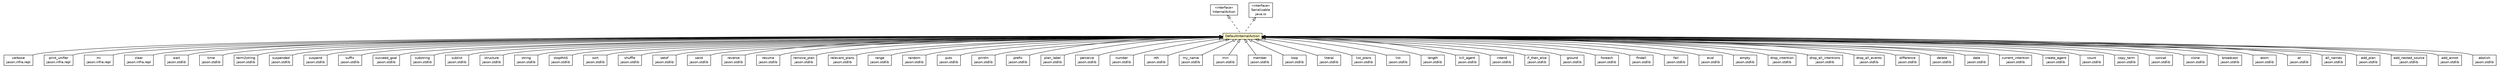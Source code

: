 #!/usr/local/bin/dot
#
# Class diagram 
# Generated by UMLGraph version R5_6_6-1-g9240c4 (http://www.umlgraph.org/)
#

digraph G {
	edge [fontname="Helvetica",fontsize=10,labelfontname="Helvetica",labelfontsize=10];
	node [fontname="Helvetica",fontsize=10,shape=plaintext];
	nodesep=0.25;
	ranksep=0.5;
	// jason.asSemantics.InternalAction
	c18278 [label=<<table title="jason.asSemantics.InternalAction" border="0" cellborder="1" cellspacing="0" cellpadding="2" port="p" href="./InternalAction.html">
		<tr><td><table border="0" cellspacing="0" cellpadding="1">
<tr><td align="center" balign="center"> &#171;interface&#187; </td></tr>
<tr><td align="center" balign="center"> InternalAction </td></tr>
		</table></td></tr>
		</table>>, URL="./InternalAction.html", fontname="Helvetica", fontcolor="black", fontsize=10.0];
	// jason.asSemantics.DefaultInternalAction
	c18285 [label=<<table title="jason.asSemantics.DefaultInternalAction" border="0" cellborder="1" cellspacing="0" cellpadding="2" port="p" bgcolor="lemonChiffon" href="./DefaultInternalAction.html">
		<tr><td><table border="0" cellspacing="0" cellpadding="1">
<tr><td align="center" balign="center"> DefaultInternalAction </td></tr>
		</table></td></tr>
		</table>>, URL="./DefaultInternalAction.html", fontname="Helvetica", fontcolor="black", fontsize=10.0];
	// jason.infra.repl.verbose
	c18416 [label=<<table title="jason.infra.repl.verbose" border="0" cellborder="1" cellspacing="0" cellpadding="2" port="p" href="../infra/repl/verbose.html">
		<tr><td><table border="0" cellspacing="0" cellpadding="1">
<tr><td align="center" balign="center"> verbose </td></tr>
<tr><td align="center" balign="center"> jason.infra.repl </td></tr>
		</table></td></tr>
		</table>>, URL="../infra/repl/verbose.html", fontname="Helvetica", fontcolor="black", fontsize=10.0];
	// jason.infra.repl.print_unifier
	c18417 [label=<<table title="jason.infra.repl.print_unifier" border="0" cellborder="1" cellspacing="0" cellpadding="2" port="p" href="../infra/repl/print_unifier.html">
		<tr><td><table border="0" cellspacing="0" cellpadding="1">
<tr><td align="center" balign="center"> print_unifier </td></tr>
<tr><td align="center" balign="center"> jason.infra.repl </td></tr>
		</table></td></tr>
		</table>>, URL="../infra/repl/print_unifier.html", fontname="Helvetica", fontcolor="black", fontsize=10.0];
	// jason.infra.repl.mi
	c18418 [label=<<table title="jason.infra.repl.mi" border="0" cellborder="1" cellspacing="0" cellpadding="2" port="p" href="../infra/repl/mi.html">
		<tr><td><table border="0" cellspacing="0" cellpadding="1">
<tr><td align="center" balign="center"> mi </td></tr>
<tr><td align="center" balign="center"> jason.infra.repl </td></tr>
		</table></td></tr>
		</table>>, URL="../infra/repl/mi.html", fontname="Helvetica", fontcolor="black", fontsize=10.0];
	// jason.infra.repl.clear
	c18419 [label=<<table title="jason.infra.repl.clear" border="0" cellborder="1" cellspacing="0" cellpadding="2" port="p" href="../infra/repl/clear.html">
		<tr><td><table border="0" cellspacing="0" cellpadding="1">
<tr><td align="center" balign="center"> clear </td></tr>
<tr><td align="center" balign="center"> jason.infra.repl </td></tr>
		</table></td></tr>
		</table>>, URL="../infra/repl/clear.html", fontname="Helvetica", fontcolor="black", fontsize=10.0];
	// jason.stdlib.wait
	c18448 [label=<<table title="jason.stdlib.wait" border="0" cellborder="1" cellspacing="0" cellpadding="2" port="p" href="../stdlib/wait.html">
		<tr><td><table border="0" cellspacing="0" cellpadding="1">
<tr><td align="center" balign="center"> wait </td></tr>
<tr><td align="center" balign="center"> jason.stdlib </td></tr>
		</table></td></tr>
		</table>>, URL="../stdlib/wait.html", fontname="Helvetica", fontcolor="black", fontsize=10.0];
	// jason.stdlib.time
	c18450 [label=<<table title="jason.stdlib.time" border="0" cellborder="1" cellspacing="0" cellpadding="2" port="p" href="../stdlib/time.html">
		<tr><td><table border="0" cellspacing="0" cellpadding="1">
<tr><td align="center" balign="center"> time </td></tr>
<tr><td align="center" balign="center"> jason.stdlib </td></tr>
		</table></td></tr>
		</table>>, URL="../stdlib/time.html", fontname="Helvetica", fontcolor="black", fontsize=10.0];
	// jason.stdlib.term2string
	c18451 [label=<<table title="jason.stdlib.term2string" border="0" cellborder="1" cellspacing="0" cellpadding="2" port="p" href="../stdlib/term2string.html">
		<tr><td><table border="0" cellspacing="0" cellpadding="1">
<tr><td align="center" balign="center"> term2string </td></tr>
<tr><td align="center" balign="center"> jason.stdlib </td></tr>
		</table></td></tr>
		</table>>, URL="../stdlib/term2string.html", fontname="Helvetica", fontcolor="black", fontsize=10.0];
	// jason.stdlib.suspended
	c18452 [label=<<table title="jason.stdlib.suspended" border="0" cellborder="1" cellspacing="0" cellpadding="2" port="p" href="../stdlib/suspended.html">
		<tr><td><table border="0" cellspacing="0" cellpadding="1">
<tr><td align="center" balign="center"> suspended </td></tr>
<tr><td align="center" balign="center"> jason.stdlib </td></tr>
		</table></td></tr>
		</table>>, URL="../stdlib/suspended.html", fontname="Helvetica", fontcolor="black", fontsize=10.0];
	// jason.stdlib.suspend
	c18453 [label=<<table title="jason.stdlib.suspend" border="0" cellborder="1" cellspacing="0" cellpadding="2" port="p" href="../stdlib/suspend.html">
		<tr><td><table border="0" cellspacing="0" cellpadding="1">
<tr><td align="center" balign="center"> suspend </td></tr>
<tr><td align="center" balign="center"> jason.stdlib </td></tr>
		</table></td></tr>
		</table>>, URL="../stdlib/suspend.html", fontname="Helvetica", fontcolor="black", fontsize=10.0];
	// jason.stdlib.suffix
	c18454 [label=<<table title="jason.stdlib.suffix" border="0" cellborder="1" cellspacing="0" cellpadding="2" port="p" href="../stdlib/suffix.html">
		<tr><td><table border="0" cellspacing="0" cellpadding="1">
<tr><td align="center" balign="center"> suffix </td></tr>
<tr><td align="center" balign="center"> jason.stdlib </td></tr>
		</table></td></tr>
		</table>>, URL="../stdlib/suffix.html", fontname="Helvetica", fontcolor="black", fontsize=10.0];
	// jason.stdlib.succeed_goal
	c18455 [label=<<table title="jason.stdlib.succeed_goal" border="0" cellborder="1" cellspacing="0" cellpadding="2" port="p" href="../stdlib/succeed_goal.html">
		<tr><td><table border="0" cellspacing="0" cellpadding="1">
<tr><td align="center" balign="center"> succeed_goal </td></tr>
<tr><td align="center" balign="center"> jason.stdlib </td></tr>
		</table></td></tr>
		</table>>, URL="../stdlib/succeed_goal.html", fontname="Helvetica", fontcolor="black", fontsize=10.0];
	// jason.stdlib.substring
	c18456 [label=<<table title="jason.stdlib.substring" border="0" cellborder="1" cellspacing="0" cellpadding="2" port="p" href="../stdlib/substring.html">
		<tr><td><table border="0" cellspacing="0" cellpadding="1">
<tr><td align="center" balign="center"> substring </td></tr>
<tr><td align="center" balign="center"> jason.stdlib </td></tr>
		</table></td></tr>
		</table>>, URL="../stdlib/substring.html", fontname="Helvetica", fontcolor="black", fontsize=10.0];
	// jason.stdlib.sublist
	c18457 [label=<<table title="jason.stdlib.sublist" border="0" cellborder="1" cellspacing="0" cellpadding="2" port="p" href="../stdlib/sublist.html">
		<tr><td><table border="0" cellspacing="0" cellpadding="1">
<tr><td align="center" balign="center"> sublist </td></tr>
<tr><td align="center" balign="center"> jason.stdlib </td></tr>
		</table></td></tr>
		</table>>, URL="../stdlib/sublist.html", fontname="Helvetica", fontcolor="black", fontsize=10.0];
	// jason.stdlib.structure
	c18458 [label=<<table title="jason.stdlib.structure" border="0" cellborder="1" cellspacing="0" cellpadding="2" port="p" href="../stdlib/structure.html">
		<tr><td><table border="0" cellspacing="0" cellpadding="1">
<tr><td align="center" balign="center"> structure </td></tr>
<tr><td align="center" balign="center"> jason.stdlib </td></tr>
		</table></td></tr>
		</table>>, URL="../stdlib/structure.html", fontname="Helvetica", fontcolor="black", fontsize=10.0];
	// jason.stdlib.string
	c18459 [label=<<table title="jason.stdlib.string" border="0" cellborder="1" cellspacing="0" cellpadding="2" port="p" href="../stdlib/string.html">
		<tr><td><table border="0" cellspacing="0" cellpadding="1">
<tr><td align="center" balign="center"> string </td></tr>
<tr><td align="center" balign="center"> jason.stdlib </td></tr>
		</table></td></tr>
		</table>>, URL="../stdlib/string.html", fontname="Helvetica", fontcolor="black", fontsize=10.0];
	// jason.stdlib.stopMAS
	c18460 [label=<<table title="jason.stdlib.stopMAS" border="0" cellborder="1" cellspacing="0" cellpadding="2" port="p" href="../stdlib/stopMAS.html">
		<tr><td><table border="0" cellspacing="0" cellpadding="1">
<tr><td align="center" balign="center"> stopMAS </td></tr>
<tr><td align="center" balign="center"> jason.stdlib </td></tr>
		</table></td></tr>
		</table>>, URL="../stdlib/stopMAS.html", fontname="Helvetica", fontcolor="black", fontsize=10.0];
	// jason.stdlib.sort
	c18461 [label=<<table title="jason.stdlib.sort" border="0" cellborder="1" cellspacing="0" cellpadding="2" port="p" href="../stdlib/sort.html">
		<tr><td><table border="0" cellspacing="0" cellpadding="1">
<tr><td align="center" balign="center"> sort </td></tr>
<tr><td align="center" balign="center"> jason.stdlib </td></tr>
		</table></td></tr>
		</table>>, URL="../stdlib/sort.html", fontname="Helvetica", fontcolor="black", fontsize=10.0];
	// jason.stdlib.shuffle
	c18462 [label=<<table title="jason.stdlib.shuffle" border="0" cellborder="1" cellspacing="0" cellpadding="2" port="p" href="../stdlib/shuffle.html">
		<tr><td><table border="0" cellspacing="0" cellpadding="1">
<tr><td align="center" balign="center"> shuffle </td></tr>
<tr><td align="center" balign="center"> jason.stdlib </td></tr>
		</table></td></tr>
		</table>>, URL="../stdlib/shuffle.html", fontname="Helvetica", fontcolor="black", fontsize=10.0];
	// jason.stdlib.setof
	c18463 [label=<<table title="jason.stdlib.setof" border="0" cellborder="1" cellspacing="0" cellpadding="2" port="p" href="../stdlib/setof.html">
		<tr><td><table border="0" cellspacing="0" cellpadding="1">
<tr><td align="center" balign="center"> setof </td></tr>
<tr><td align="center" balign="center"> jason.stdlib </td></tr>
		</table></td></tr>
		</table>>, URL="../stdlib/setof.html", fontname="Helvetica", fontcolor="black", fontsize=10.0];
	// jason.stdlib.send
	c18464 [label=<<table title="jason.stdlib.send" border="0" cellborder="1" cellspacing="0" cellpadding="2" port="p" href="../stdlib/send.html">
		<tr><td><table border="0" cellspacing="0" cellpadding="1">
<tr><td align="center" balign="center"> send </td></tr>
<tr><td align="center" balign="center"> jason.stdlib </td></tr>
		</table></td></tr>
		</table>>, URL="../stdlib/send.html", fontname="Helvetica", fontcolor="black", fontsize=10.0];
	// jason.stdlib.reverse
	c18465 [label=<<table title="jason.stdlib.reverse" border="0" cellborder="1" cellspacing="0" cellpadding="2" port="p" href="../stdlib/reverse.html">
		<tr><td><table border="0" cellspacing="0" cellpadding="1">
<tr><td align="center" balign="center"> reverse </td></tr>
<tr><td align="center" balign="center"> jason.stdlib </td></tr>
		</table></td></tr>
		</table>>, URL="../stdlib/reverse.html", fontname="Helvetica", fontcolor="black", fontsize=10.0];
	// jason.stdlib.resume
	c18466 [label=<<table title="jason.stdlib.resume" border="0" cellborder="1" cellspacing="0" cellpadding="2" port="p" href="../stdlib/resume.html">
		<tr><td><table border="0" cellspacing="0" cellpadding="1">
<tr><td align="center" balign="center"> resume </td></tr>
<tr><td align="center" balign="center"> jason.stdlib </td></tr>
		</table></td></tr>
		</table>>, URL="../stdlib/resume.html", fontname="Helvetica", fontcolor="black", fontsize=10.0];
	// jason.stdlib.remove_plan
	c18467 [label=<<table title="jason.stdlib.remove_plan" border="0" cellborder="1" cellspacing="0" cellpadding="2" port="p" href="../stdlib/remove_plan.html">
		<tr><td><table border="0" cellspacing="0" cellpadding="1">
<tr><td align="center" balign="center"> remove_plan </td></tr>
<tr><td align="center" balign="center"> jason.stdlib </td></tr>
		</table></td></tr>
		</table>>, URL="../stdlib/remove_plan.html", fontname="Helvetica", fontcolor="black", fontsize=10.0];
	// jason.stdlib.relevant_plans
	c18468 [label=<<table title="jason.stdlib.relevant_plans" border="0" cellborder="1" cellspacing="0" cellpadding="2" port="p" href="../stdlib/relevant_plans.html">
		<tr><td><table border="0" cellspacing="0" cellpadding="1">
<tr><td align="center" balign="center"> relevant_plans </td></tr>
<tr><td align="center" balign="center"> jason.stdlib </td></tr>
		</table></td></tr>
		</table>>, URL="../stdlib/relevant_plans.html", fontname="Helvetica", fontcolor="black", fontsize=10.0];
	// jason.stdlib.range
	c18469 [label=<<table title="jason.stdlib.range" border="0" cellborder="1" cellspacing="0" cellpadding="2" port="p" href="../stdlib/range.html">
		<tr><td><table border="0" cellspacing="0" cellpadding="1">
<tr><td align="center" balign="center"> range </td></tr>
<tr><td align="center" balign="center"> jason.stdlib </td></tr>
		</table></td></tr>
		</table>>, URL="../stdlib/range.html", fontname="Helvetica", fontcolor="black", fontsize=10.0];
	// jason.stdlib.random
	c18470 [label=<<table title="jason.stdlib.random" border="0" cellborder="1" cellspacing="0" cellpadding="2" port="p" href="../stdlib/random.html">
		<tr><td><table border="0" cellspacing="0" cellpadding="1">
<tr><td align="center" balign="center"> random </td></tr>
<tr><td align="center" balign="center"> jason.stdlib </td></tr>
		</table></td></tr>
		</table>>, URL="../stdlib/random.html", fontname="Helvetica", fontcolor="black", fontsize=10.0];
	// jason.stdlib.puts
	c18471 [label=<<table title="jason.stdlib.puts" border="0" cellborder="1" cellspacing="0" cellpadding="2" port="p" href="../stdlib/puts.html">
		<tr><td><table border="0" cellspacing="0" cellpadding="1">
<tr><td align="center" balign="center"> puts </td></tr>
<tr><td align="center" balign="center"> jason.stdlib </td></tr>
		</table></td></tr>
		</table>>, URL="../stdlib/puts.html", fontname="Helvetica", fontcolor="black", fontsize=10.0];
	// jason.stdlib.println
	c18472 [label=<<table title="jason.stdlib.println" border="0" cellborder="1" cellspacing="0" cellpadding="2" port="p" href="../stdlib/println.html">
		<tr><td><table border="0" cellspacing="0" cellpadding="1">
<tr><td align="center" balign="center"> println </td></tr>
<tr><td align="center" balign="center"> jason.stdlib </td></tr>
		</table></td></tr>
		</table>>, URL="../stdlib/println.html", fontname="Helvetica", fontcolor="black", fontsize=10.0];
	// jason.stdlib.prefix
	c18474 [label=<<table title="jason.stdlib.prefix" border="0" cellborder="1" cellspacing="0" cellpadding="2" port="p" href="../stdlib/prefix.html">
		<tr><td><table border="0" cellspacing="0" cellpadding="1">
<tr><td align="center" balign="center"> prefix </td></tr>
<tr><td align="center" balign="center"> jason.stdlib </td></tr>
		</table></td></tr>
		</table>>, URL="../stdlib/prefix.html", fontname="Helvetica", fontcolor="black", fontsize=10.0];
	// jason.stdlib.plan_label
	c18475 [label=<<table title="jason.stdlib.plan_label" border="0" cellborder="1" cellspacing="0" cellpadding="2" port="p" href="../stdlib/plan_label.html">
		<tr><td><table border="0" cellspacing="0" cellpadding="1">
<tr><td align="center" balign="center"> plan_label </td></tr>
<tr><td align="center" balign="center"> jason.stdlib </td></tr>
		</table></td></tr>
		</table>>, URL="../stdlib/plan_label.html", fontname="Helvetica", fontcolor="black", fontsize=10.0];
	// jason.stdlib.perceive
	c18476 [label=<<table title="jason.stdlib.perceive" border="0" cellborder="1" cellspacing="0" cellpadding="2" port="p" href="../stdlib/perceive.html">
		<tr><td><table border="0" cellspacing="0" cellpadding="1">
<tr><td align="center" balign="center"> perceive </td></tr>
<tr><td align="center" balign="center"> jason.stdlib </td></tr>
		</table></td></tr>
		</table>>, URL="../stdlib/perceive.html", fontname="Helvetica", fontcolor="black", fontsize=10.0];
	// jason.stdlib.number
	c18477 [label=<<table title="jason.stdlib.number" border="0" cellborder="1" cellspacing="0" cellpadding="2" port="p" href="../stdlib/number.html">
		<tr><td><table border="0" cellspacing="0" cellpadding="1">
<tr><td align="center" balign="center"> number </td></tr>
<tr><td align="center" balign="center"> jason.stdlib </td></tr>
		</table></td></tr>
		</table>>, URL="../stdlib/number.html", fontname="Helvetica", fontcolor="black", fontsize=10.0];
	// jason.stdlib.nth
	c18478 [label=<<table title="jason.stdlib.nth" border="0" cellborder="1" cellspacing="0" cellpadding="2" port="p" href="../stdlib/nth.html">
		<tr><td><table border="0" cellspacing="0" cellpadding="1">
<tr><td align="center" balign="center"> nth </td></tr>
<tr><td align="center" balign="center"> jason.stdlib </td></tr>
		</table></td></tr>
		</table>>, URL="../stdlib/nth.html", fontname="Helvetica", fontcolor="black", fontsize=10.0];
	// jason.stdlib.my_name
	c18479 [label=<<table title="jason.stdlib.my_name" border="0" cellborder="1" cellspacing="0" cellpadding="2" port="p" href="../stdlib/my_name.html">
		<tr><td><table border="0" cellspacing="0" cellpadding="1">
<tr><td align="center" balign="center"> my_name </td></tr>
<tr><td align="center" balign="center"> jason.stdlib </td></tr>
		</table></td></tr>
		</table>>, URL="../stdlib/my_name.html", fontname="Helvetica", fontcolor="black", fontsize=10.0];
	// jason.stdlib.min
	c18480 [label=<<table title="jason.stdlib.min" border="0" cellborder="1" cellspacing="0" cellpadding="2" port="p" href="../stdlib/min.html">
		<tr><td><table border="0" cellspacing="0" cellpadding="1">
<tr><td align="center" balign="center"> min </td></tr>
<tr><td align="center" balign="center"> jason.stdlib </td></tr>
		</table></td></tr>
		</table>>, URL="../stdlib/min.html", fontname="Helvetica", fontcolor="black", fontsize=10.0];
	// jason.stdlib.member
	c18481 [label=<<table title="jason.stdlib.member" border="0" cellborder="1" cellspacing="0" cellpadding="2" port="p" href="../stdlib/member.html">
		<tr><td><table border="0" cellspacing="0" cellpadding="1">
<tr><td align="center" balign="center"> member </td></tr>
<tr><td align="center" balign="center"> jason.stdlib </td></tr>
		</table></td></tr>
		</table>>, URL="../stdlib/member.html", fontname="Helvetica", fontcolor="black", fontsize=10.0];
	// jason.stdlib.loop
	c18483 [label=<<table title="jason.stdlib.loop" border="0" cellborder="1" cellspacing="0" cellpadding="2" port="p" href="../stdlib/loop.html">
		<tr><td><table border="0" cellspacing="0" cellpadding="1">
<tr><td align="center" balign="center"> loop </td></tr>
<tr><td align="center" balign="center"> jason.stdlib </td></tr>
		</table></td></tr>
		</table>>, URL="../stdlib/loop.html", fontname="Helvetica", fontcolor="black", fontsize=10.0];
	// jason.stdlib.literal
	c18484 [label=<<table title="jason.stdlib.literal" border="0" cellborder="1" cellspacing="0" cellpadding="2" port="p" href="../stdlib/literal.html">
		<tr><td><table border="0" cellspacing="0" cellpadding="1">
<tr><td align="center" balign="center"> literal </td></tr>
<tr><td align="center" balign="center"> jason.stdlib </td></tr>
		</table></td></tr>
		</table>>, URL="../stdlib/literal.html", fontname="Helvetica", fontcolor="black", fontsize=10.0];
	// jason.stdlib.list_plans
	c18485 [label=<<table title="jason.stdlib.list_plans" border="0" cellborder="1" cellspacing="0" cellpadding="2" port="p" href="../stdlib/list_plans.html">
		<tr><td><table border="0" cellspacing="0" cellpadding="1">
<tr><td align="center" balign="center"> list_plans </td></tr>
<tr><td align="center" balign="center"> jason.stdlib </td></tr>
		</table></td></tr>
		</table>>, URL="../stdlib/list_plans.html", fontname="Helvetica", fontcolor="black", fontsize=10.0];
	// jason.stdlib.list
	c18486 [label=<<table title="jason.stdlib.list" border="0" cellborder="1" cellspacing="0" cellpadding="2" port="p" href="../stdlib/list.html">
		<tr><td><table border="0" cellspacing="0" cellpadding="1">
<tr><td align="center" balign="center"> list </td></tr>
<tr><td align="center" balign="center"> jason.stdlib </td></tr>
		</table></td></tr>
		</table>>, URL="../stdlib/list.html", fontname="Helvetica", fontcolor="black", fontsize=10.0];
	// jason.stdlib.length
	c18487 [label=<<table title="jason.stdlib.length" border="0" cellborder="1" cellspacing="0" cellpadding="2" port="p" href="../stdlib/length.html">
		<tr><td><table border="0" cellspacing="0" cellpadding="1">
<tr><td align="center" balign="center"> length </td></tr>
<tr><td align="center" balign="center"> jason.stdlib </td></tr>
		</table></td></tr>
		</table>>, URL="../stdlib/length.html", fontname="Helvetica", fontcolor="black", fontsize=10.0];
	// jason.stdlib.kill_agent
	c18488 [label=<<table title="jason.stdlib.kill_agent" border="0" cellborder="1" cellspacing="0" cellpadding="2" port="p" href="../stdlib/kill_agent.html">
		<tr><td><table border="0" cellspacing="0" cellpadding="1">
<tr><td align="center" balign="center"> kill_agent </td></tr>
<tr><td align="center" balign="center"> jason.stdlib </td></tr>
		</table></td></tr>
		</table>>, URL="../stdlib/kill_agent.html", fontname="Helvetica", fontcolor="black", fontsize=10.0];
	// jason.stdlib.intend
	c18490 [label=<<table title="jason.stdlib.intend" border="0" cellborder="1" cellspacing="0" cellpadding="2" port="p" href="../stdlib/intend.html">
		<tr><td><table border="0" cellspacing="0" cellpadding="1">
<tr><td align="center" balign="center"> intend </td></tr>
<tr><td align="center" balign="center"> jason.stdlib </td></tr>
		</table></td></tr>
		</table>>, URL="../stdlib/intend.html", fontname="Helvetica", fontcolor="black", fontsize=10.0];
	// jason.stdlib.if_then_else
	c18491 [label=<<table title="jason.stdlib.if_then_else" border="0" cellborder="1" cellspacing="0" cellpadding="2" port="p" href="../stdlib/if_then_else.html">
		<tr><td><table border="0" cellspacing="0" cellpadding="1">
<tr><td align="center" balign="center"> if_then_else </td></tr>
<tr><td align="center" balign="center"> jason.stdlib </td></tr>
		</table></td></tr>
		</table>>, URL="../stdlib/if_then_else.html", fontname="Helvetica", fontcolor="black", fontsize=10.0];
	// jason.stdlib.ground
	c18492 [label=<<table title="jason.stdlib.ground" border="0" cellborder="1" cellspacing="0" cellpadding="2" port="p" href="../stdlib/ground.html">
		<tr><td><table border="0" cellspacing="0" cellpadding="1">
<tr><td align="center" balign="center"> ground </td></tr>
<tr><td align="center" balign="center"> jason.stdlib </td></tr>
		</table></td></tr>
		</table>>, URL="../stdlib/ground.html", fontname="Helvetica", fontcolor="black", fontsize=10.0];
	// jason.stdlib.foreach
	c18493 [label=<<table title="jason.stdlib.foreach" border="0" cellborder="1" cellspacing="0" cellpadding="2" port="p" href="../stdlib/foreach.html">
		<tr><td><table border="0" cellspacing="0" cellpadding="1">
<tr><td align="center" balign="center"> foreach </td></tr>
<tr><td align="center" balign="center"> jason.stdlib </td></tr>
		</table></td></tr>
		</table>>, URL="../stdlib/foreach.html", fontname="Helvetica", fontcolor="black", fontsize=10.0];
	// jason.stdlib.findall
	c18494 [label=<<table title="jason.stdlib.findall" border="0" cellborder="1" cellspacing="0" cellpadding="2" port="p" href="../stdlib/findall.html">
		<tr><td><table border="0" cellspacing="0" cellpadding="1">
<tr><td align="center" balign="center"> findall </td></tr>
<tr><td align="center" balign="center"> jason.stdlib </td></tr>
		</table></td></tr>
		</table>>, URL="../stdlib/findall.html", fontname="Helvetica", fontcolor="black", fontsize=10.0];
	// jason.stdlib.fail
	c18496 [label=<<table title="jason.stdlib.fail" border="0" cellborder="1" cellspacing="0" cellpadding="2" port="p" href="../stdlib/fail.html">
		<tr><td><table border="0" cellspacing="0" cellpadding="1">
<tr><td align="center" balign="center"> fail </td></tr>
<tr><td align="center" balign="center"> jason.stdlib </td></tr>
		</table></td></tr>
		</table>>, URL="../stdlib/fail.html", fontname="Helvetica", fontcolor="black", fontsize=10.0];
	// jason.stdlib.eval
	c18497 [label=<<table title="jason.stdlib.eval" border="0" cellborder="1" cellspacing="0" cellpadding="2" port="p" href="../stdlib/eval.html">
		<tr><td><table border="0" cellspacing="0" cellpadding="1">
<tr><td align="center" balign="center"> eval </td></tr>
<tr><td align="center" balign="center"> jason.stdlib </td></tr>
		</table></td></tr>
		</table>>, URL="../stdlib/eval.html", fontname="Helvetica", fontcolor="black", fontsize=10.0];
	// jason.stdlib.empty
	c18498 [label=<<table title="jason.stdlib.empty" border="0" cellborder="1" cellspacing="0" cellpadding="2" port="p" href="../stdlib/empty.html">
		<tr><td><table border="0" cellspacing="0" cellpadding="1">
<tr><td align="center" balign="center"> empty </td></tr>
<tr><td align="center" balign="center"> jason.stdlib </td></tr>
		</table></td></tr>
		</table>>, URL="../stdlib/empty.html", fontname="Helvetica", fontcolor="black", fontsize=10.0];
	// jason.stdlib.drop_intention
	c18499 [label=<<table title="jason.stdlib.drop_intention" border="0" cellborder="1" cellspacing="0" cellpadding="2" port="p" href="../stdlib/drop_intention.html">
		<tr><td><table border="0" cellspacing="0" cellpadding="1">
<tr><td align="center" balign="center"> drop_intention </td></tr>
<tr><td align="center" balign="center"> jason.stdlib </td></tr>
		</table></td></tr>
		</table>>, URL="../stdlib/drop_intention.html", fontname="Helvetica", fontcolor="black", fontsize=10.0];
	// jason.stdlib.drop_all_intentions
	c18502 [label=<<table title="jason.stdlib.drop_all_intentions" border="0" cellborder="1" cellspacing="0" cellpadding="2" port="p" href="../stdlib/drop_all_intentions.html">
		<tr><td><table border="0" cellspacing="0" cellpadding="1">
<tr><td align="center" balign="center"> drop_all_intentions </td></tr>
<tr><td align="center" balign="center"> jason.stdlib </td></tr>
		</table></td></tr>
		</table>>, URL="../stdlib/drop_all_intentions.html", fontname="Helvetica", fontcolor="black", fontsize=10.0];
	// jason.stdlib.drop_all_events
	c18503 [label=<<table title="jason.stdlib.drop_all_events" border="0" cellborder="1" cellspacing="0" cellpadding="2" port="p" href="../stdlib/drop_all_events.html">
		<tr><td><table border="0" cellspacing="0" cellpadding="1">
<tr><td align="center" balign="center"> drop_all_events </td></tr>
<tr><td align="center" balign="center"> jason.stdlib </td></tr>
		</table></td></tr>
		</table>>, URL="../stdlib/drop_all_events.html", fontname="Helvetica", fontcolor="black", fontsize=10.0];
	// jason.stdlib.difference
	c18505 [label=<<table title="jason.stdlib.difference" border="0" cellborder="1" cellspacing="0" cellpadding="2" port="p" href="../stdlib/difference.html">
		<tr><td><table border="0" cellspacing="0" cellpadding="1">
<tr><td align="center" balign="center"> difference </td></tr>
<tr><td align="center" balign="center"> jason.stdlib </td></tr>
		</table></td></tr>
		</table>>, URL="../stdlib/difference.html", fontname="Helvetica", fontcolor="black", fontsize=10.0];
	// jason.stdlib.delete
	c18507 [label=<<table title="jason.stdlib.delete" border="0" cellborder="1" cellspacing="0" cellpadding="2" port="p" href="../stdlib/delete.html">
		<tr><td><table border="0" cellspacing="0" cellpadding="1">
<tr><td align="center" balign="center"> delete </td></tr>
<tr><td align="center" balign="center"> jason.stdlib </td></tr>
		</table></td></tr>
		</table>>, URL="../stdlib/delete.html", fontname="Helvetica", fontcolor="black", fontsize=10.0];
	// jason.stdlib.date
	c18508 [label=<<table title="jason.stdlib.date" border="0" cellborder="1" cellspacing="0" cellpadding="2" port="p" href="../stdlib/date.html">
		<tr><td><table border="0" cellspacing="0" cellpadding="1">
<tr><td align="center" balign="center"> date </td></tr>
<tr><td align="center" balign="center"> jason.stdlib </td></tr>
		</table></td></tr>
		</table>>, URL="../stdlib/date.html", fontname="Helvetica", fontcolor="black", fontsize=10.0];
	// jason.stdlib.current_intention
	c18509 [label=<<table title="jason.stdlib.current_intention" border="0" cellborder="1" cellspacing="0" cellpadding="2" port="p" href="../stdlib/current_intention.html">
		<tr><td><table border="0" cellspacing="0" cellpadding="1">
<tr><td align="center" balign="center"> current_intention </td></tr>
<tr><td align="center" balign="center"> jason.stdlib </td></tr>
		</table></td></tr>
		</table>>, URL="../stdlib/current_intention.html", fontname="Helvetica", fontcolor="black", fontsize=10.0];
	// jason.stdlib.create_agent
	c18510 [label=<<table title="jason.stdlib.create_agent" border="0" cellborder="1" cellspacing="0" cellpadding="2" port="p" href="../stdlib/create_agent.html">
		<tr><td><table border="0" cellspacing="0" cellpadding="1">
<tr><td align="center" balign="center"> create_agent </td></tr>
<tr><td align="center" balign="center"> jason.stdlib </td></tr>
		</table></td></tr>
		</table>>, URL="../stdlib/create_agent.html", fontname="Helvetica", fontcolor="black", fontsize=10.0];
	// jason.stdlib.count
	c18511 [label=<<table title="jason.stdlib.count" border="0" cellborder="1" cellspacing="0" cellpadding="2" port="p" href="../stdlib/count.html">
		<tr><td><table border="0" cellspacing="0" cellpadding="1">
<tr><td align="center" balign="center"> count </td></tr>
<tr><td align="center" balign="center"> jason.stdlib </td></tr>
		</table></td></tr>
		</table>>, URL="../stdlib/count.html", fontname="Helvetica", fontcolor="black", fontsize=10.0];
	// jason.stdlib.copy_term
	c18512 [label=<<table title="jason.stdlib.copy_term" border="0" cellborder="1" cellspacing="0" cellpadding="2" port="p" href="../stdlib/copy_term.html">
		<tr><td><table border="0" cellspacing="0" cellpadding="1">
<tr><td align="center" balign="center"> copy_term </td></tr>
<tr><td align="center" balign="center"> jason.stdlib </td></tr>
		</table></td></tr>
		</table>>, URL="../stdlib/copy_term.html", fontname="Helvetica", fontcolor="black", fontsize=10.0];
	// jason.stdlib.concat
	c18513 [label=<<table title="jason.stdlib.concat" border="0" cellborder="1" cellspacing="0" cellpadding="2" port="p" href="../stdlib/concat.html">
		<tr><td><table border="0" cellspacing="0" cellpadding="1">
<tr><td align="center" balign="center"> concat </td></tr>
<tr><td align="center" balign="center"> jason.stdlib </td></tr>
		</table></td></tr>
		</table>>, URL="../stdlib/concat.html", fontname="Helvetica", fontcolor="black", fontsize=10.0];
	// jason.stdlib.clone
	c18514 [label=<<table title="jason.stdlib.clone" border="0" cellborder="1" cellspacing="0" cellpadding="2" port="p" href="../stdlib/clone.html">
		<tr><td><table border="0" cellspacing="0" cellpadding="1">
<tr><td align="center" balign="center"> clone </td></tr>
<tr><td align="center" balign="center"> jason.stdlib </td></tr>
		</table></td></tr>
		</table>>, URL="../stdlib/clone.html", fontname="Helvetica", fontcolor="black", fontsize=10.0];
	// jason.stdlib.broadcast
	c18515 [label=<<table title="jason.stdlib.broadcast" border="0" cellborder="1" cellspacing="0" cellpadding="2" port="p" href="../stdlib/broadcast.html">
		<tr><td><table border="0" cellspacing="0" cellpadding="1">
<tr><td align="center" balign="center"> broadcast </td></tr>
<tr><td align="center" balign="center"> jason.stdlib </td></tr>
		</table></td></tr>
		</table>>, URL="../stdlib/broadcast.html", fontname="Helvetica", fontcolor="black", fontsize=10.0];
	// jason.stdlib.atom
	c18516 [label=<<table title="jason.stdlib.atom" border="0" cellborder="1" cellspacing="0" cellpadding="2" port="p" href="../stdlib/atom.html">
		<tr><td><table border="0" cellspacing="0" cellpadding="1">
<tr><td align="center" balign="center"> atom </td></tr>
<tr><td align="center" balign="center"> jason.stdlib </td></tr>
		</table></td></tr>
		</table>>, URL="../stdlib/atom.html", fontname="Helvetica", fontcolor="black", fontsize=10.0];
	// jason.stdlib.at
	c18517 [label=<<table title="jason.stdlib.at" border="0" cellborder="1" cellspacing="0" cellpadding="2" port="p" href="../stdlib/at.html">
		<tr><td><table border="0" cellspacing="0" cellpadding="1">
<tr><td align="center" balign="center"> at </td></tr>
<tr><td align="center" balign="center"> jason.stdlib </td></tr>
		</table></td></tr>
		</table>>, URL="../stdlib/at.html", fontname="Helvetica", fontcolor="black", fontsize=10.0];
	// jason.stdlib.all_names
	c18518 [label=<<table title="jason.stdlib.all_names" border="0" cellborder="1" cellspacing="0" cellpadding="2" port="p" href="../stdlib/all_names.html">
		<tr><td><table border="0" cellspacing="0" cellpadding="1">
<tr><td align="center" balign="center"> all_names </td></tr>
<tr><td align="center" balign="center"> jason.stdlib </td></tr>
		</table></td></tr>
		</table>>, URL="../stdlib/all_names.html", fontname="Helvetica", fontcolor="black", fontsize=10.0];
	// jason.stdlib.add_plan
	c18519 [label=<<table title="jason.stdlib.add_plan" border="0" cellborder="1" cellspacing="0" cellpadding="2" port="p" href="../stdlib/add_plan.html">
		<tr><td><table border="0" cellspacing="0" cellpadding="1">
<tr><td align="center" balign="center"> add_plan </td></tr>
<tr><td align="center" balign="center"> jason.stdlib </td></tr>
		</table></td></tr>
		</table>>, URL="../stdlib/add_plan.html", fontname="Helvetica", fontcolor="black", fontsize=10.0];
	// jason.stdlib.add_nested_source
	c18520 [label=<<table title="jason.stdlib.add_nested_source" border="0" cellborder="1" cellspacing="0" cellpadding="2" port="p" href="../stdlib/add_nested_source.html">
		<tr><td><table border="0" cellspacing="0" cellpadding="1">
<tr><td align="center" balign="center"> add_nested_source </td></tr>
<tr><td align="center" balign="center"> jason.stdlib </td></tr>
		</table></td></tr>
		</table>>, URL="../stdlib/add_nested_source.html", fontname="Helvetica", fontcolor="black", fontsize=10.0];
	// jason.stdlib.add_annot
	c18521 [label=<<table title="jason.stdlib.add_annot" border="0" cellborder="1" cellspacing="0" cellpadding="2" port="p" href="../stdlib/add_annot.html">
		<tr><td><table border="0" cellspacing="0" cellpadding="1">
<tr><td align="center" balign="center"> add_annot </td></tr>
<tr><td align="center" balign="center"> jason.stdlib </td></tr>
		</table></td></tr>
		</table>>, URL="../stdlib/add_annot.html", fontname="Helvetica", fontcolor="black", fontsize=10.0];
	// jason.stdlib.abolish
	c18522 [label=<<table title="jason.stdlib.abolish" border="0" cellborder="1" cellspacing="0" cellpadding="2" port="p" href="../stdlib/abolish.html">
		<tr><td><table border="0" cellspacing="0" cellpadding="1">
<tr><td align="center" balign="center"> abolish </td></tr>
<tr><td align="center" balign="center"> jason.stdlib </td></tr>
		</table></td></tr>
		</table>>, URL="../stdlib/abolish.html", fontname="Helvetica", fontcolor="black", fontsize=10.0];
	//jason.asSemantics.DefaultInternalAction implements jason.asSemantics.InternalAction
	c18278:p -> c18285:p [dir=back,arrowtail=empty,style=dashed];
	//jason.asSemantics.DefaultInternalAction implements java.io.Serializable
	c18530:p -> c18285:p [dir=back,arrowtail=empty,style=dashed];
	//jason.infra.repl.verbose extends jason.asSemantics.DefaultInternalAction
	c18285:p -> c18416:p [dir=back,arrowtail=empty];
	//jason.infra.repl.print_unifier extends jason.asSemantics.DefaultInternalAction
	c18285:p -> c18417:p [dir=back,arrowtail=empty];
	//jason.infra.repl.mi extends jason.asSemantics.DefaultInternalAction
	c18285:p -> c18418:p [dir=back,arrowtail=empty];
	//jason.infra.repl.clear extends jason.asSemantics.DefaultInternalAction
	c18285:p -> c18419:p [dir=back,arrowtail=empty];
	//jason.stdlib.wait extends jason.asSemantics.DefaultInternalAction
	c18285:p -> c18448:p [dir=back,arrowtail=empty];
	//jason.stdlib.time extends jason.asSemantics.DefaultInternalAction
	c18285:p -> c18450:p [dir=back,arrowtail=empty];
	//jason.stdlib.term2string extends jason.asSemantics.DefaultInternalAction
	c18285:p -> c18451:p [dir=back,arrowtail=empty];
	//jason.stdlib.suspended extends jason.asSemantics.DefaultInternalAction
	c18285:p -> c18452:p [dir=back,arrowtail=empty];
	//jason.stdlib.suspend extends jason.asSemantics.DefaultInternalAction
	c18285:p -> c18453:p [dir=back,arrowtail=empty];
	//jason.stdlib.suffix extends jason.asSemantics.DefaultInternalAction
	c18285:p -> c18454:p [dir=back,arrowtail=empty];
	//jason.stdlib.succeed_goal extends jason.asSemantics.DefaultInternalAction
	c18285:p -> c18455:p [dir=back,arrowtail=empty];
	//jason.stdlib.substring extends jason.asSemantics.DefaultInternalAction
	c18285:p -> c18456:p [dir=back,arrowtail=empty];
	//jason.stdlib.sublist extends jason.asSemantics.DefaultInternalAction
	c18285:p -> c18457:p [dir=back,arrowtail=empty];
	//jason.stdlib.structure extends jason.asSemantics.DefaultInternalAction
	c18285:p -> c18458:p [dir=back,arrowtail=empty];
	//jason.stdlib.string extends jason.asSemantics.DefaultInternalAction
	c18285:p -> c18459:p [dir=back,arrowtail=empty];
	//jason.stdlib.stopMAS extends jason.asSemantics.DefaultInternalAction
	c18285:p -> c18460:p [dir=back,arrowtail=empty];
	//jason.stdlib.sort extends jason.asSemantics.DefaultInternalAction
	c18285:p -> c18461:p [dir=back,arrowtail=empty];
	//jason.stdlib.shuffle extends jason.asSemantics.DefaultInternalAction
	c18285:p -> c18462:p [dir=back,arrowtail=empty];
	//jason.stdlib.setof extends jason.asSemantics.DefaultInternalAction
	c18285:p -> c18463:p [dir=back,arrowtail=empty];
	//jason.stdlib.send extends jason.asSemantics.DefaultInternalAction
	c18285:p -> c18464:p [dir=back,arrowtail=empty];
	//jason.stdlib.reverse extends jason.asSemantics.DefaultInternalAction
	c18285:p -> c18465:p [dir=back,arrowtail=empty];
	//jason.stdlib.resume extends jason.asSemantics.DefaultInternalAction
	c18285:p -> c18466:p [dir=back,arrowtail=empty];
	//jason.stdlib.remove_plan extends jason.asSemantics.DefaultInternalAction
	c18285:p -> c18467:p [dir=back,arrowtail=empty];
	//jason.stdlib.relevant_plans extends jason.asSemantics.DefaultInternalAction
	c18285:p -> c18468:p [dir=back,arrowtail=empty];
	//jason.stdlib.range extends jason.asSemantics.DefaultInternalAction
	c18285:p -> c18469:p [dir=back,arrowtail=empty];
	//jason.stdlib.random extends jason.asSemantics.DefaultInternalAction
	c18285:p -> c18470:p [dir=back,arrowtail=empty];
	//jason.stdlib.puts extends jason.asSemantics.DefaultInternalAction
	c18285:p -> c18471:p [dir=back,arrowtail=empty];
	//jason.stdlib.println extends jason.asSemantics.DefaultInternalAction
	c18285:p -> c18472:p [dir=back,arrowtail=empty];
	//jason.stdlib.prefix extends jason.asSemantics.DefaultInternalAction
	c18285:p -> c18474:p [dir=back,arrowtail=empty];
	//jason.stdlib.plan_label extends jason.asSemantics.DefaultInternalAction
	c18285:p -> c18475:p [dir=back,arrowtail=empty];
	//jason.stdlib.perceive extends jason.asSemantics.DefaultInternalAction
	c18285:p -> c18476:p [dir=back,arrowtail=empty];
	//jason.stdlib.number extends jason.asSemantics.DefaultInternalAction
	c18285:p -> c18477:p [dir=back,arrowtail=empty];
	//jason.stdlib.nth extends jason.asSemantics.DefaultInternalAction
	c18285:p -> c18478:p [dir=back,arrowtail=empty];
	//jason.stdlib.my_name extends jason.asSemantics.DefaultInternalAction
	c18285:p -> c18479:p [dir=back,arrowtail=empty];
	//jason.stdlib.min extends jason.asSemantics.DefaultInternalAction
	c18285:p -> c18480:p [dir=back,arrowtail=empty];
	//jason.stdlib.member extends jason.asSemantics.DefaultInternalAction
	c18285:p -> c18481:p [dir=back,arrowtail=empty];
	//jason.stdlib.loop extends jason.asSemantics.DefaultInternalAction
	c18285:p -> c18483:p [dir=back,arrowtail=empty];
	//jason.stdlib.literal extends jason.asSemantics.DefaultInternalAction
	c18285:p -> c18484:p [dir=back,arrowtail=empty];
	//jason.stdlib.list_plans extends jason.asSemantics.DefaultInternalAction
	c18285:p -> c18485:p [dir=back,arrowtail=empty];
	//jason.stdlib.list extends jason.asSemantics.DefaultInternalAction
	c18285:p -> c18486:p [dir=back,arrowtail=empty];
	//jason.stdlib.length extends jason.asSemantics.DefaultInternalAction
	c18285:p -> c18487:p [dir=back,arrowtail=empty];
	//jason.stdlib.kill_agent extends jason.asSemantics.DefaultInternalAction
	c18285:p -> c18488:p [dir=back,arrowtail=empty];
	//jason.stdlib.intend extends jason.asSemantics.DefaultInternalAction
	c18285:p -> c18490:p [dir=back,arrowtail=empty];
	//jason.stdlib.if_then_else extends jason.asSemantics.DefaultInternalAction
	c18285:p -> c18491:p [dir=back,arrowtail=empty];
	//jason.stdlib.ground extends jason.asSemantics.DefaultInternalAction
	c18285:p -> c18492:p [dir=back,arrowtail=empty];
	//jason.stdlib.foreach extends jason.asSemantics.DefaultInternalAction
	c18285:p -> c18493:p [dir=back,arrowtail=empty];
	//jason.stdlib.findall extends jason.asSemantics.DefaultInternalAction
	c18285:p -> c18494:p [dir=back,arrowtail=empty];
	//jason.stdlib.fail extends jason.asSemantics.DefaultInternalAction
	c18285:p -> c18496:p [dir=back,arrowtail=empty];
	//jason.stdlib.eval extends jason.asSemantics.DefaultInternalAction
	c18285:p -> c18497:p [dir=back,arrowtail=empty];
	//jason.stdlib.empty extends jason.asSemantics.DefaultInternalAction
	c18285:p -> c18498:p [dir=back,arrowtail=empty];
	//jason.stdlib.drop_intention extends jason.asSemantics.DefaultInternalAction
	c18285:p -> c18499:p [dir=back,arrowtail=empty];
	//jason.stdlib.drop_all_intentions extends jason.asSemantics.DefaultInternalAction
	c18285:p -> c18502:p [dir=back,arrowtail=empty];
	//jason.stdlib.drop_all_events extends jason.asSemantics.DefaultInternalAction
	c18285:p -> c18503:p [dir=back,arrowtail=empty];
	//jason.stdlib.difference extends jason.asSemantics.DefaultInternalAction
	c18285:p -> c18505:p [dir=back,arrowtail=empty];
	//jason.stdlib.delete extends jason.asSemantics.DefaultInternalAction
	c18285:p -> c18507:p [dir=back,arrowtail=empty];
	//jason.stdlib.date extends jason.asSemantics.DefaultInternalAction
	c18285:p -> c18508:p [dir=back,arrowtail=empty];
	//jason.stdlib.current_intention extends jason.asSemantics.DefaultInternalAction
	c18285:p -> c18509:p [dir=back,arrowtail=empty];
	//jason.stdlib.create_agent extends jason.asSemantics.DefaultInternalAction
	c18285:p -> c18510:p [dir=back,arrowtail=empty];
	//jason.stdlib.count extends jason.asSemantics.DefaultInternalAction
	c18285:p -> c18511:p [dir=back,arrowtail=empty];
	//jason.stdlib.copy_term extends jason.asSemantics.DefaultInternalAction
	c18285:p -> c18512:p [dir=back,arrowtail=empty];
	//jason.stdlib.concat extends jason.asSemantics.DefaultInternalAction
	c18285:p -> c18513:p [dir=back,arrowtail=empty];
	//jason.stdlib.clone extends jason.asSemantics.DefaultInternalAction
	c18285:p -> c18514:p [dir=back,arrowtail=empty];
	//jason.stdlib.broadcast extends jason.asSemantics.DefaultInternalAction
	c18285:p -> c18515:p [dir=back,arrowtail=empty];
	//jason.stdlib.atom extends jason.asSemantics.DefaultInternalAction
	c18285:p -> c18516:p [dir=back,arrowtail=empty];
	//jason.stdlib.at extends jason.asSemantics.DefaultInternalAction
	c18285:p -> c18517:p [dir=back,arrowtail=empty];
	//jason.stdlib.all_names extends jason.asSemantics.DefaultInternalAction
	c18285:p -> c18518:p [dir=back,arrowtail=empty];
	//jason.stdlib.add_plan extends jason.asSemantics.DefaultInternalAction
	c18285:p -> c18519:p [dir=back,arrowtail=empty];
	//jason.stdlib.add_nested_source extends jason.asSemantics.DefaultInternalAction
	c18285:p -> c18520:p [dir=back,arrowtail=empty];
	//jason.stdlib.add_annot extends jason.asSemantics.DefaultInternalAction
	c18285:p -> c18521:p [dir=back,arrowtail=empty];
	//jason.stdlib.abolish extends jason.asSemantics.DefaultInternalAction
	c18285:p -> c18522:p [dir=back,arrowtail=empty];
	// java.io.Serializable
	c18530 [label=<<table title="java.io.Serializable" border="0" cellborder="1" cellspacing="0" cellpadding="2" port="p" href="http://java.sun.com/j2se/1.4.2/docs/api/java/io/Serializable.html">
		<tr><td><table border="0" cellspacing="0" cellpadding="1">
<tr><td align="center" balign="center"> &#171;interface&#187; </td></tr>
<tr><td align="center" balign="center"> Serializable </td></tr>
<tr><td align="center" balign="center"> java.io </td></tr>
		</table></td></tr>
		</table>>, URL="http://java.sun.com/j2se/1.4.2/docs/api/java/io/Serializable.html", fontname="Helvetica", fontcolor="black", fontsize=10.0];
}

